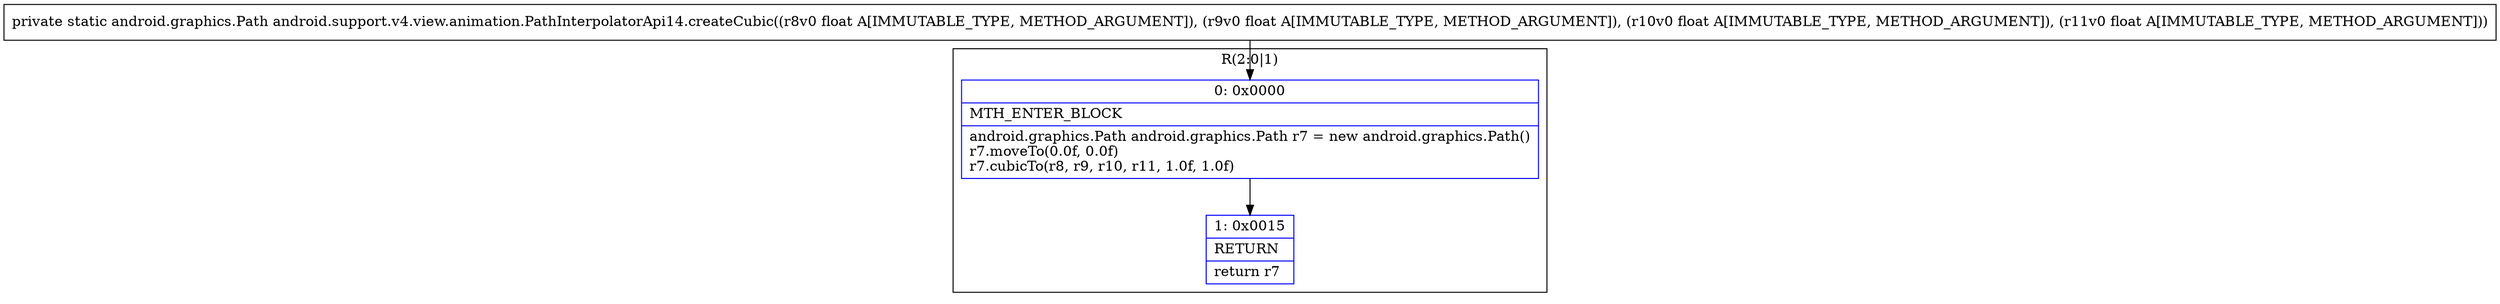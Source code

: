 digraph "CFG forandroid.support.v4.view.animation.PathInterpolatorApi14.createCubic(FFFF)Landroid\/graphics\/Path;" {
subgraph cluster_Region_1846773521 {
label = "R(2:0|1)";
node [shape=record,color=blue];
Node_0 [shape=record,label="{0\:\ 0x0000|MTH_ENTER_BLOCK\l|android.graphics.Path android.graphics.Path r7 = new android.graphics.Path()\lr7.moveTo(0.0f, 0.0f)\lr7.cubicTo(r8, r9, r10, r11, 1.0f, 1.0f)\l}"];
Node_1 [shape=record,label="{1\:\ 0x0015|RETURN\l|return r7\l}"];
}
MethodNode[shape=record,label="{private static android.graphics.Path android.support.v4.view.animation.PathInterpolatorApi14.createCubic((r8v0 float A[IMMUTABLE_TYPE, METHOD_ARGUMENT]), (r9v0 float A[IMMUTABLE_TYPE, METHOD_ARGUMENT]), (r10v0 float A[IMMUTABLE_TYPE, METHOD_ARGUMENT]), (r11v0 float A[IMMUTABLE_TYPE, METHOD_ARGUMENT])) }"];
MethodNode -> Node_0;
Node_0 -> Node_1;
}

